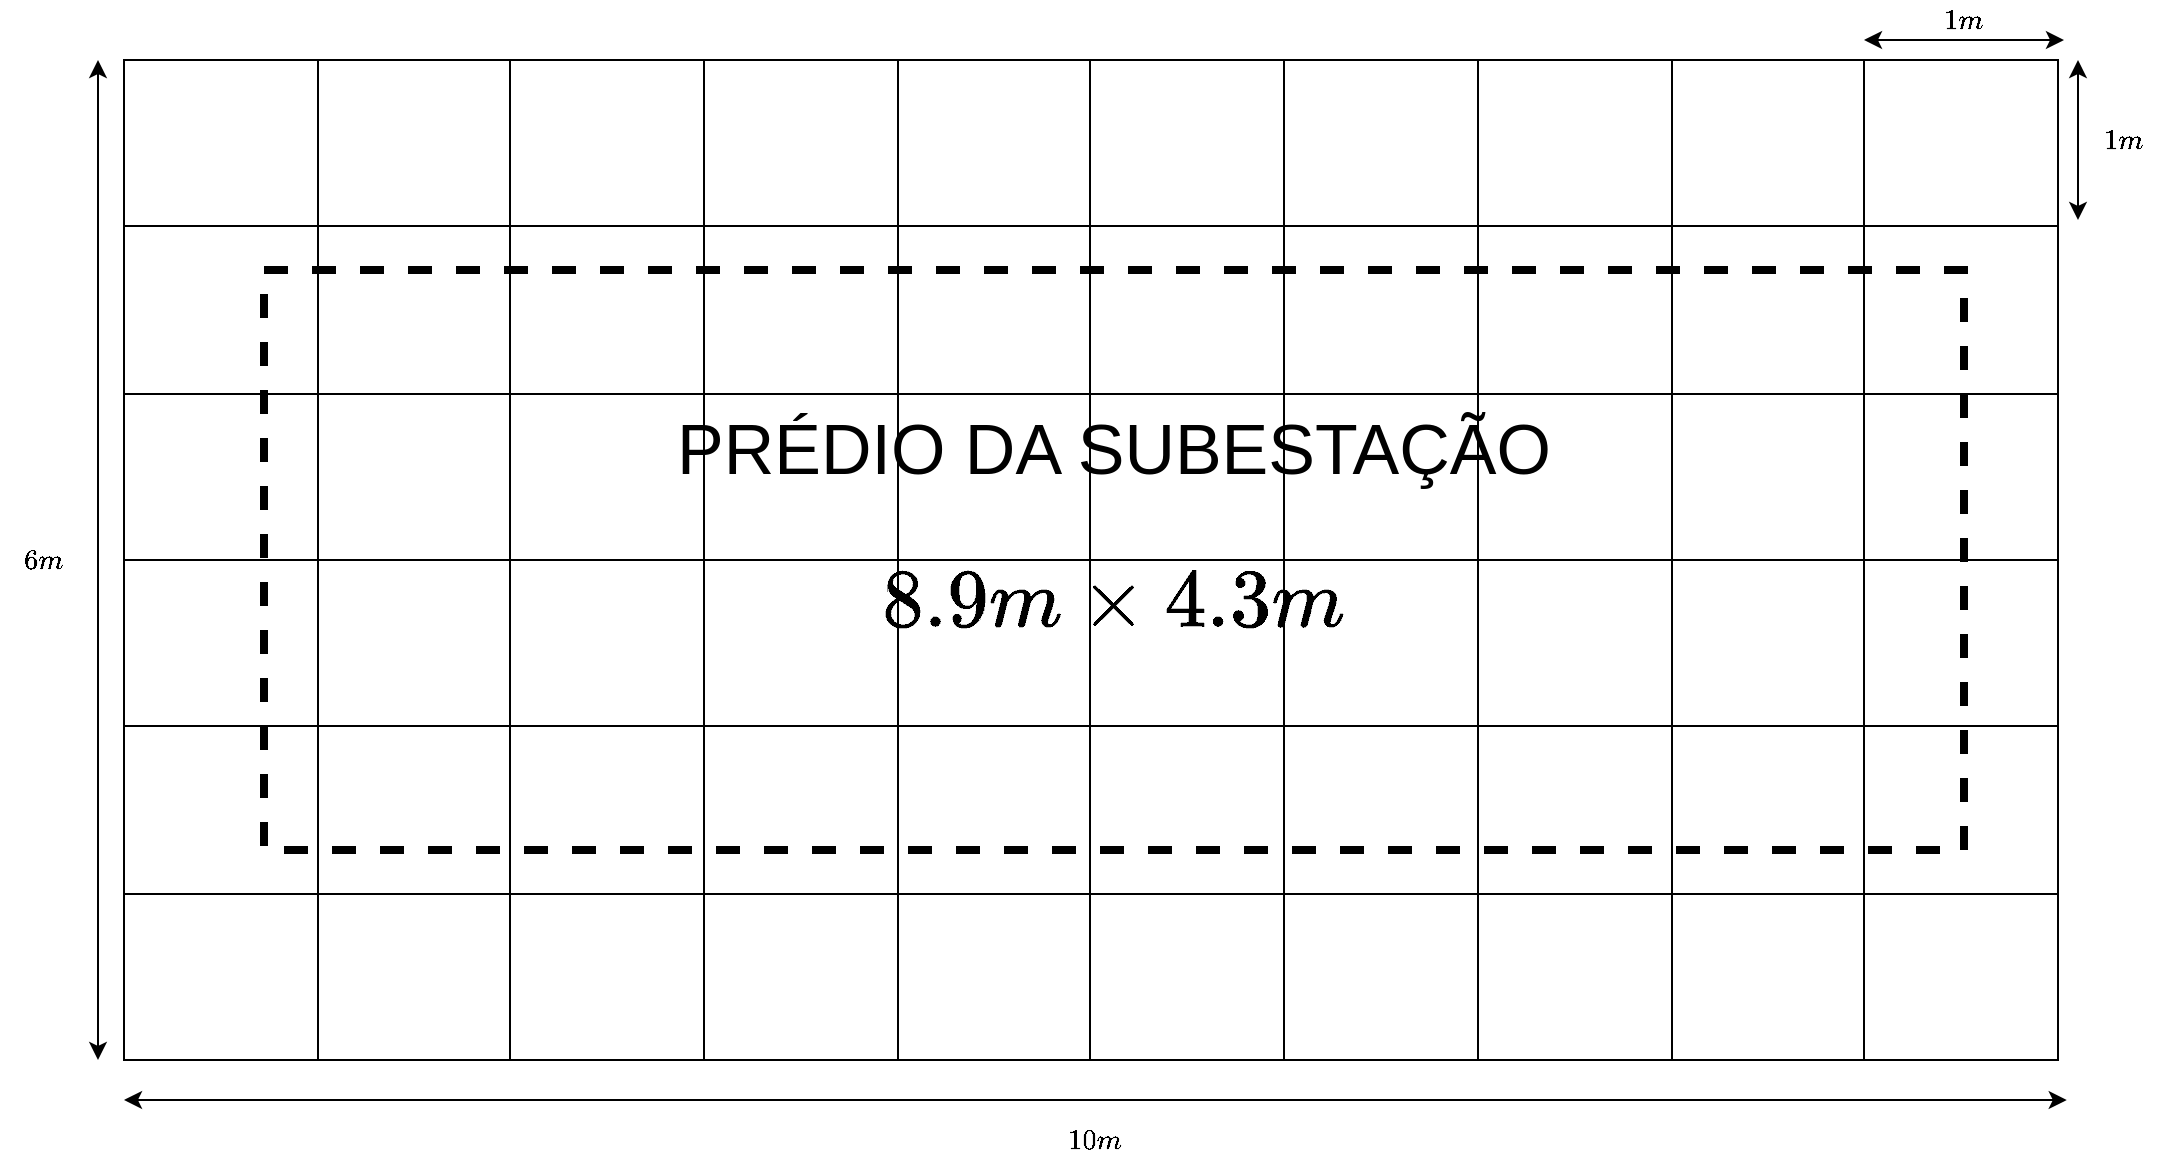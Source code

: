 <mxfile version="13.9.9" type="device"><diagram id="D10JjiO2x6vVf5Z2dEDS" name="Page-1"><mxGraphModel dx="1217" dy="763" grid="1" gridSize="10" guides="1" tooltips="1" connect="1" arrows="1" fold="1" page="1" pageScale="1" pageWidth="1169" pageHeight="827" math="1" shadow="0"><root><mxCell id="0"/><mxCell id="1" parent="0"/><mxCell id="G-oxq1cFdbfuRjYTibWE-1" value="" style="shape=table;html=1;whiteSpace=wrap;startSize=0;container=1;collapsible=0;childLayout=tableLayout;" parent="1" vertex="1"><mxGeometry x="120" y="70" width="290" height="250" as="geometry"/></mxCell><mxCell id="G-oxq1cFdbfuRjYTibWE-2" value="" style="shape=partialRectangle;html=1;whiteSpace=wrap;collapsible=0;dropTarget=0;pointerEvents=0;fillColor=none;top=0;left=0;bottom=0;right=0;points=[[0,0.5],[1,0.5]];portConstraint=eastwest;" parent="G-oxq1cFdbfuRjYTibWE-1" vertex="1"><mxGeometry width="290" height="83" as="geometry"/></mxCell><mxCell id="G-oxq1cFdbfuRjYTibWE-3" value="" style="shape=partialRectangle;html=1;whiteSpace=wrap;connectable=0;fillColor=none;top=0;left=0;bottom=0;right=0;overflow=hidden;" parent="G-oxq1cFdbfuRjYTibWE-2" vertex="1"><mxGeometry width="97" height="83" as="geometry"/></mxCell><mxCell id="G-oxq1cFdbfuRjYTibWE-4" value="" style="shape=partialRectangle;html=1;whiteSpace=wrap;connectable=0;fillColor=none;top=0;left=0;bottom=0;right=0;overflow=hidden;" parent="G-oxq1cFdbfuRjYTibWE-2" vertex="1"><mxGeometry x="97" width="96" height="83" as="geometry"/></mxCell><mxCell id="G-oxq1cFdbfuRjYTibWE-5" value="" style="shape=partialRectangle;html=1;whiteSpace=wrap;connectable=0;fillColor=none;top=0;left=0;bottom=0;right=0;overflow=hidden;" parent="G-oxq1cFdbfuRjYTibWE-2" vertex="1"><mxGeometry x="193" width="97" height="83" as="geometry"/></mxCell><mxCell id="G-oxq1cFdbfuRjYTibWE-6" value="" style="shape=partialRectangle;html=1;whiteSpace=wrap;collapsible=0;dropTarget=0;pointerEvents=0;fillColor=none;top=0;left=0;bottom=0;right=0;points=[[0,0.5],[1,0.5]];portConstraint=eastwest;" parent="G-oxq1cFdbfuRjYTibWE-1" vertex="1"><mxGeometry y="83" width="290" height="84" as="geometry"/></mxCell><mxCell id="G-oxq1cFdbfuRjYTibWE-7" value="" style="shape=partialRectangle;html=1;whiteSpace=wrap;connectable=0;fillColor=none;top=0;left=0;bottom=0;right=0;overflow=hidden;" parent="G-oxq1cFdbfuRjYTibWE-6" vertex="1"><mxGeometry width="97" height="84" as="geometry"/></mxCell><mxCell id="G-oxq1cFdbfuRjYTibWE-8" value="" style="shape=partialRectangle;html=1;whiteSpace=wrap;connectable=0;fillColor=none;top=0;left=0;bottom=0;right=0;overflow=hidden;" parent="G-oxq1cFdbfuRjYTibWE-6" vertex="1"><mxGeometry x="97" width="96" height="84" as="geometry"/></mxCell><mxCell id="G-oxq1cFdbfuRjYTibWE-9" value="" style="shape=partialRectangle;html=1;whiteSpace=wrap;connectable=0;fillColor=none;top=0;left=0;bottom=0;right=0;overflow=hidden;" parent="G-oxq1cFdbfuRjYTibWE-6" vertex="1"><mxGeometry x="193" width="97" height="84" as="geometry"/></mxCell><mxCell id="G-oxq1cFdbfuRjYTibWE-10" value="" style="shape=partialRectangle;html=1;whiteSpace=wrap;collapsible=0;dropTarget=0;pointerEvents=0;fillColor=none;top=0;left=0;bottom=0;right=0;points=[[0,0.5],[1,0.5]];portConstraint=eastwest;" parent="G-oxq1cFdbfuRjYTibWE-1" vertex="1"><mxGeometry y="167" width="290" height="83" as="geometry"/></mxCell><mxCell id="G-oxq1cFdbfuRjYTibWE-11" value="" style="shape=partialRectangle;html=1;whiteSpace=wrap;connectable=0;fillColor=none;top=0;left=0;bottom=0;right=0;overflow=hidden;" parent="G-oxq1cFdbfuRjYTibWE-10" vertex="1"><mxGeometry width="97" height="83" as="geometry"/></mxCell><mxCell id="G-oxq1cFdbfuRjYTibWE-12" value="" style="shape=partialRectangle;html=1;whiteSpace=wrap;connectable=0;fillColor=none;top=0;left=0;bottom=0;right=0;overflow=hidden;" parent="G-oxq1cFdbfuRjYTibWE-10" vertex="1"><mxGeometry x="97" width="96" height="83" as="geometry"/></mxCell><mxCell id="G-oxq1cFdbfuRjYTibWE-13" value="" style="shape=partialRectangle;html=1;whiteSpace=wrap;connectable=0;fillColor=none;top=0;left=0;bottom=0;right=0;overflow=hidden;" parent="G-oxq1cFdbfuRjYTibWE-10" vertex="1"><mxGeometry x="193" width="97" height="83" as="geometry"/></mxCell><mxCell id="G-oxq1cFdbfuRjYTibWE-15" value="" style="shape=table;html=1;whiteSpace=wrap;startSize=0;container=1;collapsible=0;childLayout=tableLayout;" parent="1" vertex="1"><mxGeometry x="120" y="320" width="290" height="250" as="geometry"/></mxCell><mxCell id="G-oxq1cFdbfuRjYTibWE-16" value="" style="shape=partialRectangle;html=1;whiteSpace=wrap;collapsible=0;dropTarget=0;pointerEvents=0;fillColor=none;top=0;left=0;bottom=0;right=0;points=[[0,0.5],[1,0.5]];portConstraint=eastwest;" parent="G-oxq1cFdbfuRjYTibWE-15" vertex="1"><mxGeometry width="290" height="83" as="geometry"/></mxCell><mxCell id="G-oxq1cFdbfuRjYTibWE-17" value="" style="shape=partialRectangle;html=1;whiteSpace=wrap;connectable=0;fillColor=none;top=0;left=0;bottom=0;right=0;overflow=hidden;" parent="G-oxq1cFdbfuRjYTibWE-16" vertex="1"><mxGeometry width="97" height="83" as="geometry"/></mxCell><mxCell id="G-oxq1cFdbfuRjYTibWE-18" value="" style="shape=partialRectangle;html=1;whiteSpace=wrap;connectable=0;fillColor=none;top=0;left=0;bottom=0;right=0;overflow=hidden;" parent="G-oxq1cFdbfuRjYTibWE-16" vertex="1"><mxGeometry x="97" width="96" height="83" as="geometry"/></mxCell><mxCell id="G-oxq1cFdbfuRjYTibWE-19" value="" style="shape=partialRectangle;html=1;whiteSpace=wrap;connectable=0;fillColor=none;top=0;left=0;bottom=0;right=0;overflow=hidden;" parent="G-oxq1cFdbfuRjYTibWE-16" vertex="1"><mxGeometry x="193" width="97" height="83" as="geometry"/></mxCell><mxCell id="G-oxq1cFdbfuRjYTibWE-20" value="" style="shape=partialRectangle;html=1;whiteSpace=wrap;collapsible=0;dropTarget=0;pointerEvents=0;fillColor=none;top=0;left=0;bottom=0;right=0;points=[[0,0.5],[1,0.5]];portConstraint=eastwest;" parent="G-oxq1cFdbfuRjYTibWE-15" vertex="1"><mxGeometry y="83" width="290" height="84" as="geometry"/></mxCell><mxCell id="G-oxq1cFdbfuRjYTibWE-21" value="" style="shape=partialRectangle;html=1;whiteSpace=wrap;connectable=0;fillColor=none;top=0;left=0;bottom=0;right=0;overflow=hidden;" parent="G-oxq1cFdbfuRjYTibWE-20" vertex="1"><mxGeometry width="97" height="84" as="geometry"/></mxCell><mxCell id="G-oxq1cFdbfuRjYTibWE-22" value="" style="shape=partialRectangle;html=1;whiteSpace=wrap;connectable=0;fillColor=none;top=0;left=0;bottom=0;right=0;overflow=hidden;" parent="G-oxq1cFdbfuRjYTibWE-20" vertex="1"><mxGeometry x="97" width="96" height="84" as="geometry"/></mxCell><mxCell id="G-oxq1cFdbfuRjYTibWE-23" value="" style="shape=partialRectangle;html=1;whiteSpace=wrap;connectable=0;fillColor=none;top=0;left=0;bottom=0;right=0;overflow=hidden;" parent="G-oxq1cFdbfuRjYTibWE-20" vertex="1"><mxGeometry x="193" width="97" height="84" as="geometry"/></mxCell><mxCell id="G-oxq1cFdbfuRjYTibWE-24" value="" style="shape=partialRectangle;html=1;whiteSpace=wrap;collapsible=0;dropTarget=0;pointerEvents=0;fillColor=none;top=0;left=0;bottom=0;right=0;points=[[0,0.5],[1,0.5]];portConstraint=eastwest;" parent="G-oxq1cFdbfuRjYTibWE-15" vertex="1"><mxGeometry y="167" width="290" height="83" as="geometry"/></mxCell><mxCell id="G-oxq1cFdbfuRjYTibWE-25" value="" style="shape=partialRectangle;html=1;whiteSpace=wrap;connectable=0;fillColor=none;top=0;left=0;bottom=0;right=0;overflow=hidden;" parent="G-oxq1cFdbfuRjYTibWE-24" vertex="1"><mxGeometry width="97" height="83" as="geometry"/></mxCell><mxCell id="G-oxq1cFdbfuRjYTibWE-26" value="" style="shape=partialRectangle;html=1;whiteSpace=wrap;connectable=0;fillColor=none;top=0;left=0;bottom=0;right=0;overflow=hidden;" parent="G-oxq1cFdbfuRjYTibWE-24" vertex="1"><mxGeometry x="97" width="96" height="83" as="geometry"/></mxCell><mxCell id="G-oxq1cFdbfuRjYTibWE-27" value="" style="shape=partialRectangle;html=1;whiteSpace=wrap;connectable=0;fillColor=none;top=0;left=0;bottom=0;right=0;overflow=hidden;" parent="G-oxq1cFdbfuRjYTibWE-24" vertex="1"><mxGeometry x="193" width="97" height="83" as="geometry"/></mxCell><mxCell id="G-oxq1cFdbfuRjYTibWE-54" value="" style="shape=table;html=1;whiteSpace=wrap;startSize=0;container=1;collapsible=0;childLayout=tableLayout;" parent="1" vertex="1"><mxGeometry x="410" y="70" width="290" height="250" as="geometry"/></mxCell><mxCell id="G-oxq1cFdbfuRjYTibWE-55" value="" style="shape=partialRectangle;html=1;whiteSpace=wrap;collapsible=0;dropTarget=0;pointerEvents=0;fillColor=none;top=0;left=0;bottom=0;right=0;points=[[0,0.5],[1,0.5]];portConstraint=eastwest;" parent="G-oxq1cFdbfuRjYTibWE-54" vertex="1"><mxGeometry width="290" height="83" as="geometry"/></mxCell><mxCell id="G-oxq1cFdbfuRjYTibWE-56" value="" style="shape=partialRectangle;html=1;whiteSpace=wrap;connectable=0;fillColor=none;top=0;left=0;bottom=0;right=0;overflow=hidden;" parent="G-oxq1cFdbfuRjYTibWE-55" vertex="1"><mxGeometry width="97" height="83" as="geometry"/></mxCell><mxCell id="G-oxq1cFdbfuRjYTibWE-57" value="" style="shape=partialRectangle;html=1;whiteSpace=wrap;connectable=0;fillColor=none;top=0;left=0;bottom=0;right=0;overflow=hidden;" parent="G-oxq1cFdbfuRjYTibWE-55" vertex="1"><mxGeometry x="97" width="96" height="83" as="geometry"/></mxCell><mxCell id="G-oxq1cFdbfuRjYTibWE-58" value="" style="shape=partialRectangle;html=1;whiteSpace=wrap;connectable=0;fillColor=none;top=0;left=0;bottom=0;right=0;overflow=hidden;" parent="G-oxq1cFdbfuRjYTibWE-55" vertex="1"><mxGeometry x="193" width="97" height="83" as="geometry"/></mxCell><mxCell id="G-oxq1cFdbfuRjYTibWE-59" value="" style="shape=partialRectangle;html=1;whiteSpace=wrap;collapsible=0;dropTarget=0;pointerEvents=0;fillColor=none;top=0;left=0;bottom=0;right=0;points=[[0,0.5],[1,0.5]];portConstraint=eastwest;" parent="G-oxq1cFdbfuRjYTibWE-54" vertex="1"><mxGeometry y="83" width="290" height="84" as="geometry"/></mxCell><mxCell id="G-oxq1cFdbfuRjYTibWE-60" value="" style="shape=partialRectangle;html=1;whiteSpace=wrap;connectable=0;fillColor=none;top=0;left=0;bottom=0;right=0;overflow=hidden;" parent="G-oxq1cFdbfuRjYTibWE-59" vertex="1"><mxGeometry width="97" height="84" as="geometry"/></mxCell><mxCell id="G-oxq1cFdbfuRjYTibWE-61" value="" style="shape=partialRectangle;html=1;whiteSpace=wrap;connectable=0;fillColor=none;top=0;left=0;bottom=0;right=0;overflow=hidden;" parent="G-oxq1cFdbfuRjYTibWE-59" vertex="1"><mxGeometry x="97" width="96" height="84" as="geometry"/></mxCell><mxCell id="G-oxq1cFdbfuRjYTibWE-62" value="" style="shape=partialRectangle;html=1;whiteSpace=wrap;connectable=0;fillColor=none;top=0;left=0;bottom=0;right=0;overflow=hidden;" parent="G-oxq1cFdbfuRjYTibWE-59" vertex="1"><mxGeometry x="193" width="97" height="84" as="geometry"/></mxCell><mxCell id="G-oxq1cFdbfuRjYTibWE-63" value="" style="shape=partialRectangle;html=1;whiteSpace=wrap;collapsible=0;dropTarget=0;pointerEvents=0;fillColor=none;top=0;left=0;bottom=0;right=0;points=[[0,0.5],[1,0.5]];portConstraint=eastwest;" parent="G-oxq1cFdbfuRjYTibWE-54" vertex="1"><mxGeometry y="167" width="290" height="83" as="geometry"/></mxCell><mxCell id="G-oxq1cFdbfuRjYTibWE-64" value="" style="shape=partialRectangle;html=1;whiteSpace=wrap;connectable=0;fillColor=none;top=0;left=0;bottom=0;right=0;overflow=hidden;" parent="G-oxq1cFdbfuRjYTibWE-63" vertex="1"><mxGeometry width="97" height="83" as="geometry"/></mxCell><mxCell id="G-oxq1cFdbfuRjYTibWE-65" value="" style="shape=partialRectangle;html=1;whiteSpace=wrap;connectable=0;fillColor=none;top=0;left=0;bottom=0;right=0;overflow=hidden;" parent="G-oxq1cFdbfuRjYTibWE-63" vertex="1"><mxGeometry x="97" width="96" height="83" as="geometry"/></mxCell><mxCell id="G-oxq1cFdbfuRjYTibWE-66" value="" style="shape=partialRectangle;html=1;whiteSpace=wrap;connectable=0;fillColor=none;top=0;left=0;bottom=0;right=0;overflow=hidden;" parent="G-oxq1cFdbfuRjYTibWE-63" vertex="1"><mxGeometry x="193" width="97" height="83" as="geometry"/></mxCell><mxCell id="G-oxq1cFdbfuRjYTibWE-67" value="" style="shape=table;html=1;whiteSpace=wrap;startSize=0;container=1;collapsible=0;childLayout=tableLayout;" parent="1" vertex="1"><mxGeometry x="410" y="320" width="290" height="250" as="geometry"/></mxCell><mxCell id="G-oxq1cFdbfuRjYTibWE-68" value="" style="shape=partialRectangle;html=1;whiteSpace=wrap;collapsible=0;dropTarget=0;pointerEvents=0;fillColor=none;top=0;left=0;bottom=0;right=0;points=[[0,0.5],[1,0.5]];portConstraint=eastwest;" parent="G-oxq1cFdbfuRjYTibWE-67" vertex="1"><mxGeometry width="290" height="83" as="geometry"/></mxCell><mxCell id="G-oxq1cFdbfuRjYTibWE-69" value="" style="shape=partialRectangle;html=1;whiteSpace=wrap;connectable=0;fillColor=none;top=0;left=0;bottom=0;right=0;overflow=hidden;" parent="G-oxq1cFdbfuRjYTibWE-68" vertex="1"><mxGeometry width="97" height="83" as="geometry"/></mxCell><mxCell id="G-oxq1cFdbfuRjYTibWE-70" value="" style="shape=partialRectangle;html=1;whiteSpace=wrap;connectable=0;fillColor=none;top=0;left=0;bottom=0;right=0;overflow=hidden;" parent="G-oxq1cFdbfuRjYTibWE-68" vertex="1"><mxGeometry x="97" width="96" height="83" as="geometry"/></mxCell><mxCell id="G-oxq1cFdbfuRjYTibWE-71" value="" style="shape=partialRectangle;html=1;whiteSpace=wrap;connectable=0;fillColor=none;top=0;left=0;bottom=0;right=0;overflow=hidden;" parent="G-oxq1cFdbfuRjYTibWE-68" vertex="1"><mxGeometry x="193" width="97" height="83" as="geometry"/></mxCell><mxCell id="G-oxq1cFdbfuRjYTibWE-72" value="" style="shape=partialRectangle;html=1;whiteSpace=wrap;collapsible=0;dropTarget=0;pointerEvents=0;fillColor=none;top=0;left=0;bottom=0;right=0;points=[[0,0.5],[1,0.5]];portConstraint=eastwest;" parent="G-oxq1cFdbfuRjYTibWE-67" vertex="1"><mxGeometry y="83" width="290" height="84" as="geometry"/></mxCell><mxCell id="G-oxq1cFdbfuRjYTibWE-73" value="" style="shape=partialRectangle;html=1;whiteSpace=wrap;connectable=0;fillColor=none;top=0;left=0;bottom=0;right=0;overflow=hidden;" parent="G-oxq1cFdbfuRjYTibWE-72" vertex="1"><mxGeometry width="97" height="84" as="geometry"/></mxCell><mxCell id="G-oxq1cFdbfuRjYTibWE-74" value="" style="shape=partialRectangle;html=1;whiteSpace=wrap;connectable=0;fillColor=none;top=0;left=0;bottom=0;right=0;overflow=hidden;" parent="G-oxq1cFdbfuRjYTibWE-72" vertex="1"><mxGeometry x="97" width="96" height="84" as="geometry"/></mxCell><mxCell id="G-oxq1cFdbfuRjYTibWE-75" value="" style="shape=partialRectangle;html=1;whiteSpace=wrap;connectable=0;fillColor=none;top=0;left=0;bottom=0;right=0;overflow=hidden;" parent="G-oxq1cFdbfuRjYTibWE-72" vertex="1"><mxGeometry x="193" width="97" height="84" as="geometry"/></mxCell><mxCell id="G-oxq1cFdbfuRjYTibWE-76" value="" style="shape=partialRectangle;html=1;whiteSpace=wrap;collapsible=0;dropTarget=0;pointerEvents=0;fillColor=none;top=0;left=0;bottom=0;right=0;points=[[0,0.5],[1,0.5]];portConstraint=eastwest;" parent="G-oxq1cFdbfuRjYTibWE-67" vertex="1"><mxGeometry y="167" width="290" height="83" as="geometry"/></mxCell><mxCell id="G-oxq1cFdbfuRjYTibWE-77" value="" style="shape=partialRectangle;html=1;whiteSpace=wrap;connectable=0;fillColor=none;top=0;left=0;bottom=0;right=0;overflow=hidden;" parent="G-oxq1cFdbfuRjYTibWE-76" vertex="1"><mxGeometry width="97" height="83" as="geometry"/></mxCell><mxCell id="G-oxq1cFdbfuRjYTibWE-78" value="" style="shape=partialRectangle;html=1;whiteSpace=wrap;connectable=0;fillColor=none;top=0;left=0;bottom=0;right=0;overflow=hidden;" parent="G-oxq1cFdbfuRjYTibWE-76" vertex="1"><mxGeometry x="97" width="96" height="83" as="geometry"/></mxCell><mxCell id="G-oxq1cFdbfuRjYTibWE-79" value="" style="shape=partialRectangle;html=1;whiteSpace=wrap;connectable=0;fillColor=none;top=0;left=0;bottom=0;right=0;overflow=hidden;" parent="G-oxq1cFdbfuRjYTibWE-76" vertex="1"><mxGeometry x="193" width="97" height="83" as="geometry"/></mxCell><mxCell id="G-oxq1cFdbfuRjYTibWE-105" value="" style="shape=table;html=1;whiteSpace=wrap;startSize=0;container=1;collapsible=0;childLayout=tableLayout;" parent="1" vertex="1"><mxGeometry x="700" y="70" width="290" height="250" as="geometry"/></mxCell><mxCell id="G-oxq1cFdbfuRjYTibWE-106" value="" style="shape=partialRectangle;html=1;whiteSpace=wrap;collapsible=0;dropTarget=0;pointerEvents=0;fillColor=none;top=0;left=0;bottom=0;right=0;points=[[0,0.5],[1,0.5]];portConstraint=eastwest;" parent="G-oxq1cFdbfuRjYTibWE-105" vertex="1"><mxGeometry width="290" height="83" as="geometry"/></mxCell><mxCell id="G-oxq1cFdbfuRjYTibWE-107" value="" style="shape=partialRectangle;html=1;whiteSpace=wrap;connectable=0;fillColor=none;top=0;left=0;bottom=0;right=0;overflow=hidden;" parent="G-oxq1cFdbfuRjYTibWE-106" vertex="1"><mxGeometry width="97" height="83" as="geometry"/></mxCell><mxCell id="G-oxq1cFdbfuRjYTibWE-108" value="" style="shape=partialRectangle;html=1;whiteSpace=wrap;connectable=0;fillColor=none;top=0;left=0;bottom=0;right=0;overflow=hidden;" parent="G-oxq1cFdbfuRjYTibWE-106" vertex="1"><mxGeometry x="97" width="96" height="83" as="geometry"/></mxCell><mxCell id="G-oxq1cFdbfuRjYTibWE-109" value="" style="shape=partialRectangle;html=1;whiteSpace=wrap;connectable=0;fillColor=none;top=0;left=0;bottom=0;right=0;overflow=hidden;" parent="G-oxq1cFdbfuRjYTibWE-106" vertex="1"><mxGeometry x="193" width="97" height="83" as="geometry"/></mxCell><mxCell id="G-oxq1cFdbfuRjYTibWE-110" value="" style="shape=partialRectangle;html=1;whiteSpace=wrap;collapsible=0;dropTarget=0;pointerEvents=0;fillColor=none;top=0;left=0;bottom=0;right=0;points=[[0,0.5],[1,0.5]];portConstraint=eastwest;" parent="G-oxq1cFdbfuRjYTibWE-105" vertex="1"><mxGeometry y="83" width="290" height="84" as="geometry"/></mxCell><mxCell id="G-oxq1cFdbfuRjYTibWE-111" value="" style="shape=partialRectangle;html=1;whiteSpace=wrap;connectable=0;fillColor=none;top=0;left=0;bottom=0;right=0;overflow=hidden;" parent="G-oxq1cFdbfuRjYTibWE-110" vertex="1"><mxGeometry width="97" height="84" as="geometry"/></mxCell><mxCell id="G-oxq1cFdbfuRjYTibWE-112" value="" style="shape=partialRectangle;html=1;whiteSpace=wrap;connectable=0;fillColor=none;top=0;left=0;bottom=0;right=0;overflow=hidden;" parent="G-oxq1cFdbfuRjYTibWE-110" vertex="1"><mxGeometry x="97" width="96" height="84" as="geometry"/></mxCell><mxCell id="G-oxq1cFdbfuRjYTibWE-113" value="" style="shape=partialRectangle;html=1;whiteSpace=wrap;connectable=0;fillColor=none;top=0;left=0;bottom=0;right=0;overflow=hidden;" parent="G-oxq1cFdbfuRjYTibWE-110" vertex="1"><mxGeometry x="193" width="97" height="84" as="geometry"/></mxCell><mxCell id="G-oxq1cFdbfuRjYTibWE-114" value="" style="shape=partialRectangle;html=1;whiteSpace=wrap;collapsible=0;dropTarget=0;pointerEvents=0;fillColor=none;top=0;left=0;bottom=0;right=0;points=[[0,0.5],[1,0.5]];portConstraint=eastwest;" parent="G-oxq1cFdbfuRjYTibWE-105" vertex="1"><mxGeometry y="167" width="290" height="83" as="geometry"/></mxCell><mxCell id="G-oxq1cFdbfuRjYTibWE-115" value="" style="shape=partialRectangle;html=1;whiteSpace=wrap;connectable=0;fillColor=none;top=0;left=0;bottom=0;right=0;overflow=hidden;" parent="G-oxq1cFdbfuRjYTibWE-114" vertex="1"><mxGeometry width="97" height="83" as="geometry"/></mxCell><mxCell id="G-oxq1cFdbfuRjYTibWE-116" value="" style="shape=partialRectangle;html=1;whiteSpace=wrap;connectable=0;fillColor=none;top=0;left=0;bottom=0;right=0;overflow=hidden;" parent="G-oxq1cFdbfuRjYTibWE-114" vertex="1"><mxGeometry x="97" width="96" height="83" as="geometry"/></mxCell><mxCell id="G-oxq1cFdbfuRjYTibWE-117" value="" style="shape=partialRectangle;html=1;whiteSpace=wrap;connectable=0;fillColor=none;top=0;left=0;bottom=0;right=0;overflow=hidden;" parent="G-oxq1cFdbfuRjYTibWE-114" vertex="1"><mxGeometry x="193" width="97" height="83" as="geometry"/></mxCell><mxCell id="G-oxq1cFdbfuRjYTibWE-118" value="" style="shape=table;html=1;whiteSpace=wrap;startSize=0;container=1;collapsible=0;childLayout=tableLayout;" parent="1" vertex="1"><mxGeometry x="700" y="320" width="290" height="250" as="geometry"/></mxCell><mxCell id="G-oxq1cFdbfuRjYTibWE-119" value="" style="shape=partialRectangle;html=1;whiteSpace=wrap;collapsible=0;dropTarget=0;pointerEvents=0;fillColor=none;top=0;left=0;bottom=0;right=0;points=[[0,0.5],[1,0.5]];portConstraint=eastwest;" parent="G-oxq1cFdbfuRjYTibWE-118" vertex="1"><mxGeometry width="290" height="83" as="geometry"/></mxCell><mxCell id="G-oxq1cFdbfuRjYTibWE-120" value="" style="shape=partialRectangle;html=1;whiteSpace=wrap;connectable=0;fillColor=none;top=0;left=0;bottom=0;right=0;overflow=hidden;" parent="G-oxq1cFdbfuRjYTibWE-119" vertex="1"><mxGeometry width="97" height="83" as="geometry"/></mxCell><mxCell id="G-oxq1cFdbfuRjYTibWE-121" value="" style="shape=partialRectangle;html=1;whiteSpace=wrap;connectable=0;fillColor=none;top=0;left=0;bottom=0;right=0;overflow=hidden;" parent="G-oxq1cFdbfuRjYTibWE-119" vertex="1"><mxGeometry x="97" width="96" height="83" as="geometry"/></mxCell><mxCell id="G-oxq1cFdbfuRjYTibWE-122" value="" style="shape=partialRectangle;html=1;whiteSpace=wrap;connectable=0;fillColor=none;top=0;left=0;bottom=0;right=0;overflow=hidden;" parent="G-oxq1cFdbfuRjYTibWE-119" vertex="1"><mxGeometry x="193" width="97" height="83" as="geometry"/></mxCell><mxCell id="G-oxq1cFdbfuRjYTibWE-123" value="" style="shape=partialRectangle;html=1;whiteSpace=wrap;collapsible=0;dropTarget=0;pointerEvents=0;fillColor=none;top=0;left=0;bottom=0;right=0;points=[[0,0.5],[1,0.5]];portConstraint=eastwest;" parent="G-oxq1cFdbfuRjYTibWE-118" vertex="1"><mxGeometry y="83" width="290" height="84" as="geometry"/></mxCell><mxCell id="G-oxq1cFdbfuRjYTibWE-124" value="" style="shape=partialRectangle;html=1;whiteSpace=wrap;connectable=0;fillColor=none;top=0;left=0;bottom=0;right=0;overflow=hidden;" parent="G-oxq1cFdbfuRjYTibWE-123" vertex="1"><mxGeometry width="97" height="84" as="geometry"/></mxCell><mxCell id="G-oxq1cFdbfuRjYTibWE-125" value="" style="shape=partialRectangle;html=1;whiteSpace=wrap;connectable=0;fillColor=none;top=0;left=0;bottom=0;right=0;overflow=hidden;" parent="G-oxq1cFdbfuRjYTibWE-123" vertex="1"><mxGeometry x="97" width="96" height="84" as="geometry"/></mxCell><mxCell id="G-oxq1cFdbfuRjYTibWE-126" value="" style="shape=partialRectangle;html=1;whiteSpace=wrap;connectable=0;fillColor=none;top=0;left=0;bottom=0;right=0;overflow=hidden;" parent="G-oxq1cFdbfuRjYTibWE-123" vertex="1"><mxGeometry x="193" width="97" height="84" as="geometry"/></mxCell><mxCell id="G-oxq1cFdbfuRjYTibWE-127" value="" style="shape=partialRectangle;html=1;whiteSpace=wrap;collapsible=0;dropTarget=0;pointerEvents=0;fillColor=none;top=0;left=0;bottom=0;right=0;points=[[0,0.5],[1,0.5]];portConstraint=eastwest;" parent="G-oxq1cFdbfuRjYTibWE-118" vertex="1"><mxGeometry y="167" width="290" height="83" as="geometry"/></mxCell><mxCell id="G-oxq1cFdbfuRjYTibWE-128" value="" style="shape=partialRectangle;html=1;whiteSpace=wrap;connectable=0;fillColor=none;top=0;left=0;bottom=0;right=0;overflow=hidden;" parent="G-oxq1cFdbfuRjYTibWE-127" vertex="1"><mxGeometry width="97" height="83" as="geometry"/></mxCell><mxCell id="G-oxq1cFdbfuRjYTibWE-129" value="" style="shape=partialRectangle;html=1;whiteSpace=wrap;connectable=0;fillColor=none;top=0;left=0;bottom=0;right=0;overflow=hidden;" parent="G-oxq1cFdbfuRjYTibWE-127" vertex="1"><mxGeometry x="97" width="96" height="83" as="geometry"/></mxCell><mxCell id="G-oxq1cFdbfuRjYTibWE-130" value="" style="shape=partialRectangle;html=1;whiteSpace=wrap;connectable=0;fillColor=none;top=0;left=0;bottom=0;right=0;overflow=hidden;" parent="G-oxq1cFdbfuRjYTibWE-127" vertex="1"><mxGeometry x="193" width="97" height="83" as="geometry"/></mxCell><mxCell id="G-oxq1cFdbfuRjYTibWE-156" value="" style="shape=table;html=1;whiteSpace=wrap;startSize=0;container=1;collapsible=0;childLayout=tableLayout;" parent="1" vertex="1"><mxGeometry x="797" y="70" width="290" height="250" as="geometry"/></mxCell><mxCell id="G-oxq1cFdbfuRjYTibWE-157" value="" style="shape=partialRectangle;html=1;whiteSpace=wrap;collapsible=0;dropTarget=0;pointerEvents=0;fillColor=none;top=0;left=0;bottom=0;right=0;points=[[0,0.5],[1,0.5]];portConstraint=eastwest;" parent="G-oxq1cFdbfuRjYTibWE-156" vertex="1"><mxGeometry width="290" height="83" as="geometry"/></mxCell><mxCell id="G-oxq1cFdbfuRjYTibWE-158" value="" style="shape=partialRectangle;html=1;whiteSpace=wrap;connectable=0;fillColor=none;top=0;left=0;bottom=0;right=0;overflow=hidden;" parent="G-oxq1cFdbfuRjYTibWE-157" vertex="1"><mxGeometry width="97" height="83" as="geometry"/></mxCell><mxCell id="G-oxq1cFdbfuRjYTibWE-159" value="" style="shape=partialRectangle;html=1;whiteSpace=wrap;connectable=0;fillColor=none;top=0;left=0;bottom=0;right=0;overflow=hidden;" parent="G-oxq1cFdbfuRjYTibWE-157" vertex="1"><mxGeometry x="97" width="96" height="83" as="geometry"/></mxCell><mxCell id="G-oxq1cFdbfuRjYTibWE-160" value="" style="shape=partialRectangle;html=1;whiteSpace=wrap;connectable=0;fillColor=none;top=0;left=0;bottom=0;right=0;overflow=hidden;" parent="G-oxq1cFdbfuRjYTibWE-157" vertex="1"><mxGeometry x="193" width="97" height="83" as="geometry"/></mxCell><mxCell id="G-oxq1cFdbfuRjYTibWE-161" value="" style="shape=partialRectangle;html=1;whiteSpace=wrap;collapsible=0;dropTarget=0;pointerEvents=0;fillColor=none;top=0;left=0;bottom=0;right=0;points=[[0,0.5],[1,0.5]];portConstraint=eastwest;" parent="G-oxq1cFdbfuRjYTibWE-156" vertex="1"><mxGeometry y="83" width="290" height="84" as="geometry"/></mxCell><mxCell id="G-oxq1cFdbfuRjYTibWE-162" value="" style="shape=partialRectangle;html=1;whiteSpace=wrap;connectable=0;fillColor=none;top=0;left=0;bottom=0;right=0;overflow=hidden;" parent="G-oxq1cFdbfuRjYTibWE-161" vertex="1"><mxGeometry width="97" height="84" as="geometry"/></mxCell><mxCell id="G-oxq1cFdbfuRjYTibWE-163" value="" style="shape=partialRectangle;html=1;whiteSpace=wrap;connectable=0;fillColor=none;top=0;left=0;bottom=0;right=0;overflow=hidden;" parent="G-oxq1cFdbfuRjYTibWE-161" vertex="1"><mxGeometry x="97" width="96" height="84" as="geometry"/></mxCell><mxCell id="G-oxq1cFdbfuRjYTibWE-164" value="" style="shape=partialRectangle;html=1;whiteSpace=wrap;connectable=0;fillColor=none;top=0;left=0;bottom=0;right=0;overflow=hidden;" parent="G-oxq1cFdbfuRjYTibWE-161" vertex="1"><mxGeometry x="193" width="97" height="84" as="geometry"/></mxCell><mxCell id="G-oxq1cFdbfuRjYTibWE-165" value="" style="shape=partialRectangle;html=1;whiteSpace=wrap;collapsible=0;dropTarget=0;pointerEvents=0;fillColor=none;top=0;left=0;bottom=0;right=0;points=[[0,0.5],[1,0.5]];portConstraint=eastwest;" parent="G-oxq1cFdbfuRjYTibWE-156" vertex="1"><mxGeometry y="167" width="290" height="83" as="geometry"/></mxCell><mxCell id="G-oxq1cFdbfuRjYTibWE-166" value="" style="shape=partialRectangle;html=1;whiteSpace=wrap;connectable=0;fillColor=none;top=0;left=0;bottom=0;right=0;overflow=hidden;" parent="G-oxq1cFdbfuRjYTibWE-165" vertex="1"><mxGeometry width="97" height="83" as="geometry"/></mxCell><mxCell id="G-oxq1cFdbfuRjYTibWE-167" value="" style="shape=partialRectangle;html=1;whiteSpace=wrap;connectable=0;fillColor=none;top=0;left=0;bottom=0;right=0;overflow=hidden;" parent="G-oxq1cFdbfuRjYTibWE-165" vertex="1"><mxGeometry x="97" width="96" height="83" as="geometry"/></mxCell><mxCell id="G-oxq1cFdbfuRjYTibWE-168" value="" style="shape=partialRectangle;html=1;whiteSpace=wrap;connectable=0;fillColor=none;top=0;left=0;bottom=0;right=0;overflow=hidden;" parent="G-oxq1cFdbfuRjYTibWE-165" vertex="1"><mxGeometry x="193" width="97" height="83" as="geometry"/></mxCell><mxCell id="G-oxq1cFdbfuRjYTibWE-169" value="" style="shape=table;html=1;whiteSpace=wrap;startSize=0;container=1;collapsible=0;childLayout=tableLayout;" parent="1" vertex="1"><mxGeometry x="797" y="320" width="290" height="250" as="geometry"/></mxCell><mxCell id="G-oxq1cFdbfuRjYTibWE-170" value="" style="shape=partialRectangle;html=1;whiteSpace=wrap;collapsible=0;dropTarget=0;pointerEvents=0;fillColor=none;top=0;left=0;bottom=0;right=0;points=[[0,0.5],[1,0.5]];portConstraint=eastwest;" parent="G-oxq1cFdbfuRjYTibWE-169" vertex="1"><mxGeometry width="290" height="83" as="geometry"/></mxCell><mxCell id="G-oxq1cFdbfuRjYTibWE-171" value="" style="shape=partialRectangle;html=1;whiteSpace=wrap;connectable=0;fillColor=none;top=0;left=0;bottom=0;right=0;overflow=hidden;" parent="G-oxq1cFdbfuRjYTibWE-170" vertex="1"><mxGeometry width="97" height="83" as="geometry"/></mxCell><mxCell id="G-oxq1cFdbfuRjYTibWE-172" value="" style="shape=partialRectangle;html=1;whiteSpace=wrap;connectable=0;fillColor=none;top=0;left=0;bottom=0;right=0;overflow=hidden;" parent="G-oxq1cFdbfuRjYTibWE-170" vertex="1"><mxGeometry x="97" width="96" height="83" as="geometry"/></mxCell><mxCell id="G-oxq1cFdbfuRjYTibWE-173" value="" style="shape=partialRectangle;html=1;whiteSpace=wrap;connectable=0;fillColor=none;top=0;left=0;bottom=0;right=0;overflow=hidden;" parent="G-oxq1cFdbfuRjYTibWE-170" vertex="1"><mxGeometry x="193" width="97" height="83" as="geometry"/></mxCell><mxCell id="G-oxq1cFdbfuRjYTibWE-174" value="" style="shape=partialRectangle;html=1;whiteSpace=wrap;collapsible=0;dropTarget=0;pointerEvents=0;fillColor=none;top=0;left=0;bottom=0;right=0;points=[[0,0.5],[1,0.5]];portConstraint=eastwest;" parent="G-oxq1cFdbfuRjYTibWE-169" vertex="1"><mxGeometry y="83" width="290" height="84" as="geometry"/></mxCell><mxCell id="G-oxq1cFdbfuRjYTibWE-175" value="" style="shape=partialRectangle;html=1;whiteSpace=wrap;connectable=0;fillColor=none;top=0;left=0;bottom=0;right=0;overflow=hidden;" parent="G-oxq1cFdbfuRjYTibWE-174" vertex="1"><mxGeometry width="97" height="84" as="geometry"/></mxCell><mxCell id="G-oxq1cFdbfuRjYTibWE-176" value="" style="shape=partialRectangle;html=1;whiteSpace=wrap;connectable=0;fillColor=none;top=0;left=0;bottom=0;right=0;overflow=hidden;" parent="G-oxq1cFdbfuRjYTibWE-174" vertex="1"><mxGeometry x="97" width="96" height="84" as="geometry"/></mxCell><mxCell id="G-oxq1cFdbfuRjYTibWE-177" value="" style="shape=partialRectangle;html=1;whiteSpace=wrap;connectable=0;fillColor=none;top=0;left=0;bottom=0;right=0;overflow=hidden;" parent="G-oxq1cFdbfuRjYTibWE-174" vertex="1"><mxGeometry x="193" width="97" height="84" as="geometry"/></mxCell><mxCell id="G-oxq1cFdbfuRjYTibWE-178" value="" style="shape=partialRectangle;html=1;whiteSpace=wrap;collapsible=0;dropTarget=0;pointerEvents=0;fillColor=none;top=0;left=0;bottom=0;right=0;points=[[0,0.5],[1,0.5]];portConstraint=eastwest;" parent="G-oxq1cFdbfuRjYTibWE-169" vertex="1"><mxGeometry y="167" width="290" height="83" as="geometry"/></mxCell><mxCell id="G-oxq1cFdbfuRjYTibWE-179" value="" style="shape=partialRectangle;html=1;whiteSpace=wrap;connectable=0;fillColor=none;top=0;left=0;bottom=0;right=0;overflow=hidden;" parent="G-oxq1cFdbfuRjYTibWE-178" vertex="1"><mxGeometry width="97" height="83" as="geometry"/></mxCell><mxCell id="G-oxq1cFdbfuRjYTibWE-180" value="" style="shape=partialRectangle;html=1;whiteSpace=wrap;connectable=0;fillColor=none;top=0;left=0;bottom=0;right=0;overflow=hidden;" parent="G-oxq1cFdbfuRjYTibWE-178" vertex="1"><mxGeometry x="97" width="96" height="83" as="geometry"/></mxCell><mxCell id="G-oxq1cFdbfuRjYTibWE-181" value="" style="shape=partialRectangle;html=1;whiteSpace=wrap;connectable=0;fillColor=none;top=0;left=0;bottom=0;right=0;overflow=hidden;" parent="G-oxq1cFdbfuRjYTibWE-178" vertex="1"><mxGeometry x="193" width="97" height="83" as="geometry"/></mxCell><mxCell id="G-oxq1cFdbfuRjYTibWE-207" value="" style="endArrow=classic;startArrow=classic;html=1;" parent="1" edge="1"><mxGeometry width="50" height="50" relative="1" as="geometry"><mxPoint x="1097" y="150" as="sourcePoint"/><mxPoint x="1097" y="70" as="targetPoint"/></mxGeometry></mxCell><mxCell id="G-oxq1cFdbfuRjYTibWE-208" value="" style="endArrow=classic;startArrow=classic;html=1;" parent="1" edge="1"><mxGeometry width="50" height="50" relative="1" as="geometry"><mxPoint x="990" y="60" as="sourcePoint"/><mxPoint x="1090" y="60" as="targetPoint"/></mxGeometry></mxCell><mxCell id="G-oxq1cFdbfuRjYTibWE-209" value="$$1m$$" style="text;html=1;strokeColor=none;fillColor=none;align=center;verticalAlign=middle;whiteSpace=wrap;rounded=0;" parent="1" vertex="1"><mxGeometry x="1020" y="40" width="40" height="20" as="geometry"/></mxCell><mxCell id="G-oxq1cFdbfuRjYTibWE-210" value="$$1m$$" style="text;html=1;strokeColor=none;fillColor=none;align=center;verticalAlign=middle;whiteSpace=wrap;rounded=0;" parent="1" vertex="1"><mxGeometry x="1100" y="100" width="40" height="20" as="geometry"/></mxCell><mxCell id="G-oxq1cFdbfuRjYTibWE-211" value="" style="endArrow=classic;startArrow=classic;html=1;" parent="1" edge="1"><mxGeometry width="50" height="50" relative="1" as="geometry"><mxPoint x="107" y="570" as="sourcePoint"/><mxPoint x="107" y="70.0" as="targetPoint"/></mxGeometry></mxCell><mxCell id="G-oxq1cFdbfuRjYTibWE-212" value="" style="endArrow=classic;startArrow=classic;html=1;" parent="1" edge="1"><mxGeometry width="50" height="50" relative="1" as="geometry"><mxPoint x="120" y="590" as="sourcePoint"/><mxPoint x="1091.379" y="590" as="targetPoint"/></mxGeometry></mxCell><mxCell id="G-oxq1cFdbfuRjYTibWE-213" value="$$6m$$" style="text;html=1;strokeColor=none;fillColor=none;align=center;verticalAlign=middle;whiteSpace=wrap;rounded=0;" parent="1" vertex="1"><mxGeometry x="60" y="310" width="40" height="20" as="geometry"/></mxCell><mxCell id="G-oxq1cFdbfuRjYTibWE-361" value="$$10m$$" style="text;html=1;strokeColor=none;fillColor=none;align=center;verticalAlign=middle;whiteSpace=wrap;rounded=0;" parent="1" vertex="1"><mxGeometry x="585" y="600" width="40" height="20" as="geometry"/></mxCell><mxCell id="uVPqtuFTYICiYl3L9yqu-1" value="&lt;font style=&quot;font-size: 35px&quot;&gt;&lt;br&gt;PRÉDIO DA SUBESTAÇÃO&lt;br&gt;$$8.9m \times 4.3m$$&lt;br&gt;&lt;/font&gt;" style="rounded=0;whiteSpace=wrap;html=1;fillColor=none;dashed=1;strokeWidth=4;" vertex="1" parent="1"><mxGeometry x="190" y="175" width="850" height="290" as="geometry"/></mxCell></root></mxGraphModel></diagram></mxfile>
